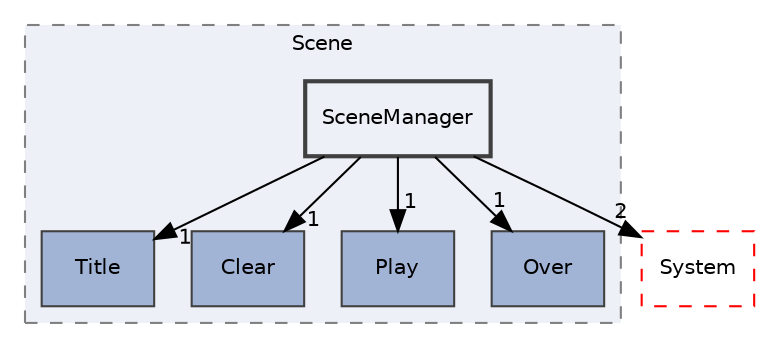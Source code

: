 digraph "C:/Users/shiih/Desktop/kiyosumi/DX11Template/Source/Scene/SceneManager"
{
 // LATEX_PDF_SIZE
  edge [fontname="Helvetica",fontsize="10",labelfontname="Helvetica",labelfontsize="10"];
  node [fontname="Helvetica",fontsize="10",shape=record];
  compound=true
  subgraph clusterdir_4320b44877c4234843610716d05fd211 {
    graph [ bgcolor="#edf0f7", pencolor="grey50", style="filled,dashed,", label="Scene", fontname="Helvetica", fontsize="10", URL="dir_4320b44877c4234843610716d05fd211.html"]
  dir_7808ccc7e3aa6994498688bb9312169d [shape=box, label="Title", style="filled,", fillcolor="#a2b4d6", color="grey25", URL="dir_7808ccc7e3aa6994498688bb9312169d.html"];
  dir_cbea8106bb42f525472b0d44aaab14bc [shape=box, label="Clear", style="filled,", fillcolor="#a2b4d6", color="grey25", URL="dir_cbea8106bb42f525472b0d44aaab14bc.html"];
  dir_850515f9322c821d75400c7aba7958d6 [shape=box, label="Play", style="filled,", fillcolor="#a2b4d6", color="grey25", URL="dir_850515f9322c821d75400c7aba7958d6.html"];
  dir_8cb9bd02ef588fd11bc7753120c9fc79 [shape=box, label="Over", style="filled,", fillcolor="#a2b4d6", color="grey25", URL="dir_8cb9bd02ef588fd11bc7753120c9fc79.html"];
  dir_f680be09b35063da04b1ed888a601637 [shape=box, label="SceneManager", style="filled,bold,", fillcolor="#edf0f7", color="grey25", URL="dir_f680be09b35063da04b1ed888a601637.html"];
  }
  dir_86602465ad759445696399282595f21f [shape=box, label="System", style="dashed,", fillcolor="#edf0f7", color="red", URL="dir_86602465ad759445696399282595f21f.html"];
  dir_f680be09b35063da04b1ed888a601637->dir_7808ccc7e3aa6994498688bb9312169d [headlabel="1", labeldistance=1.5 headhref="dir_000020_000026.html"];
  dir_f680be09b35063da04b1ed888a601637->dir_850515f9322c821d75400c7aba7958d6 [headlabel="1", labeldistance=1.5 headhref="dir_000020_000015.html"];
  dir_f680be09b35063da04b1ed888a601637->dir_86602465ad759445696399282595f21f [headlabel="2", labeldistance=1.5 headhref="dir_000020_000025.html"];
  dir_f680be09b35063da04b1ed888a601637->dir_8cb9bd02ef588fd11bc7753120c9fc79 [headlabel="1", labeldistance=1.5 headhref="dir_000020_000014.html"];
  dir_f680be09b35063da04b1ed888a601637->dir_cbea8106bb42f525472b0d44aaab14bc [headlabel="1", labeldistance=1.5 headhref="dir_000020_000001.html"];
}
